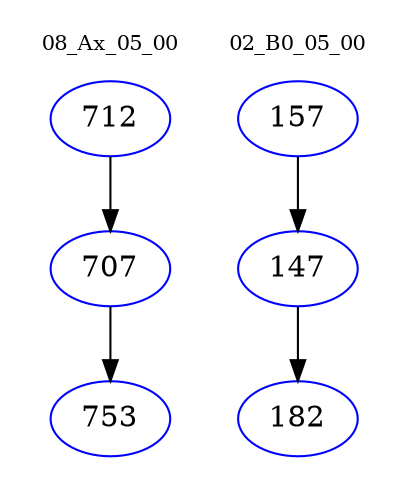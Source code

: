 digraph{
subgraph cluster_0 {
color = white
label = "08_Ax_05_00";
fontsize=10;
T0_712 [label="712", color="blue"]
T0_712 -> T0_707 [color="black"]
T0_707 [label="707", color="blue"]
T0_707 -> T0_753 [color="black"]
T0_753 [label="753", color="blue"]
}
subgraph cluster_1 {
color = white
label = "02_B0_05_00";
fontsize=10;
T1_157 [label="157", color="blue"]
T1_157 -> T1_147 [color="black"]
T1_147 [label="147", color="blue"]
T1_147 -> T1_182 [color="black"]
T1_182 [label="182", color="blue"]
}
}
